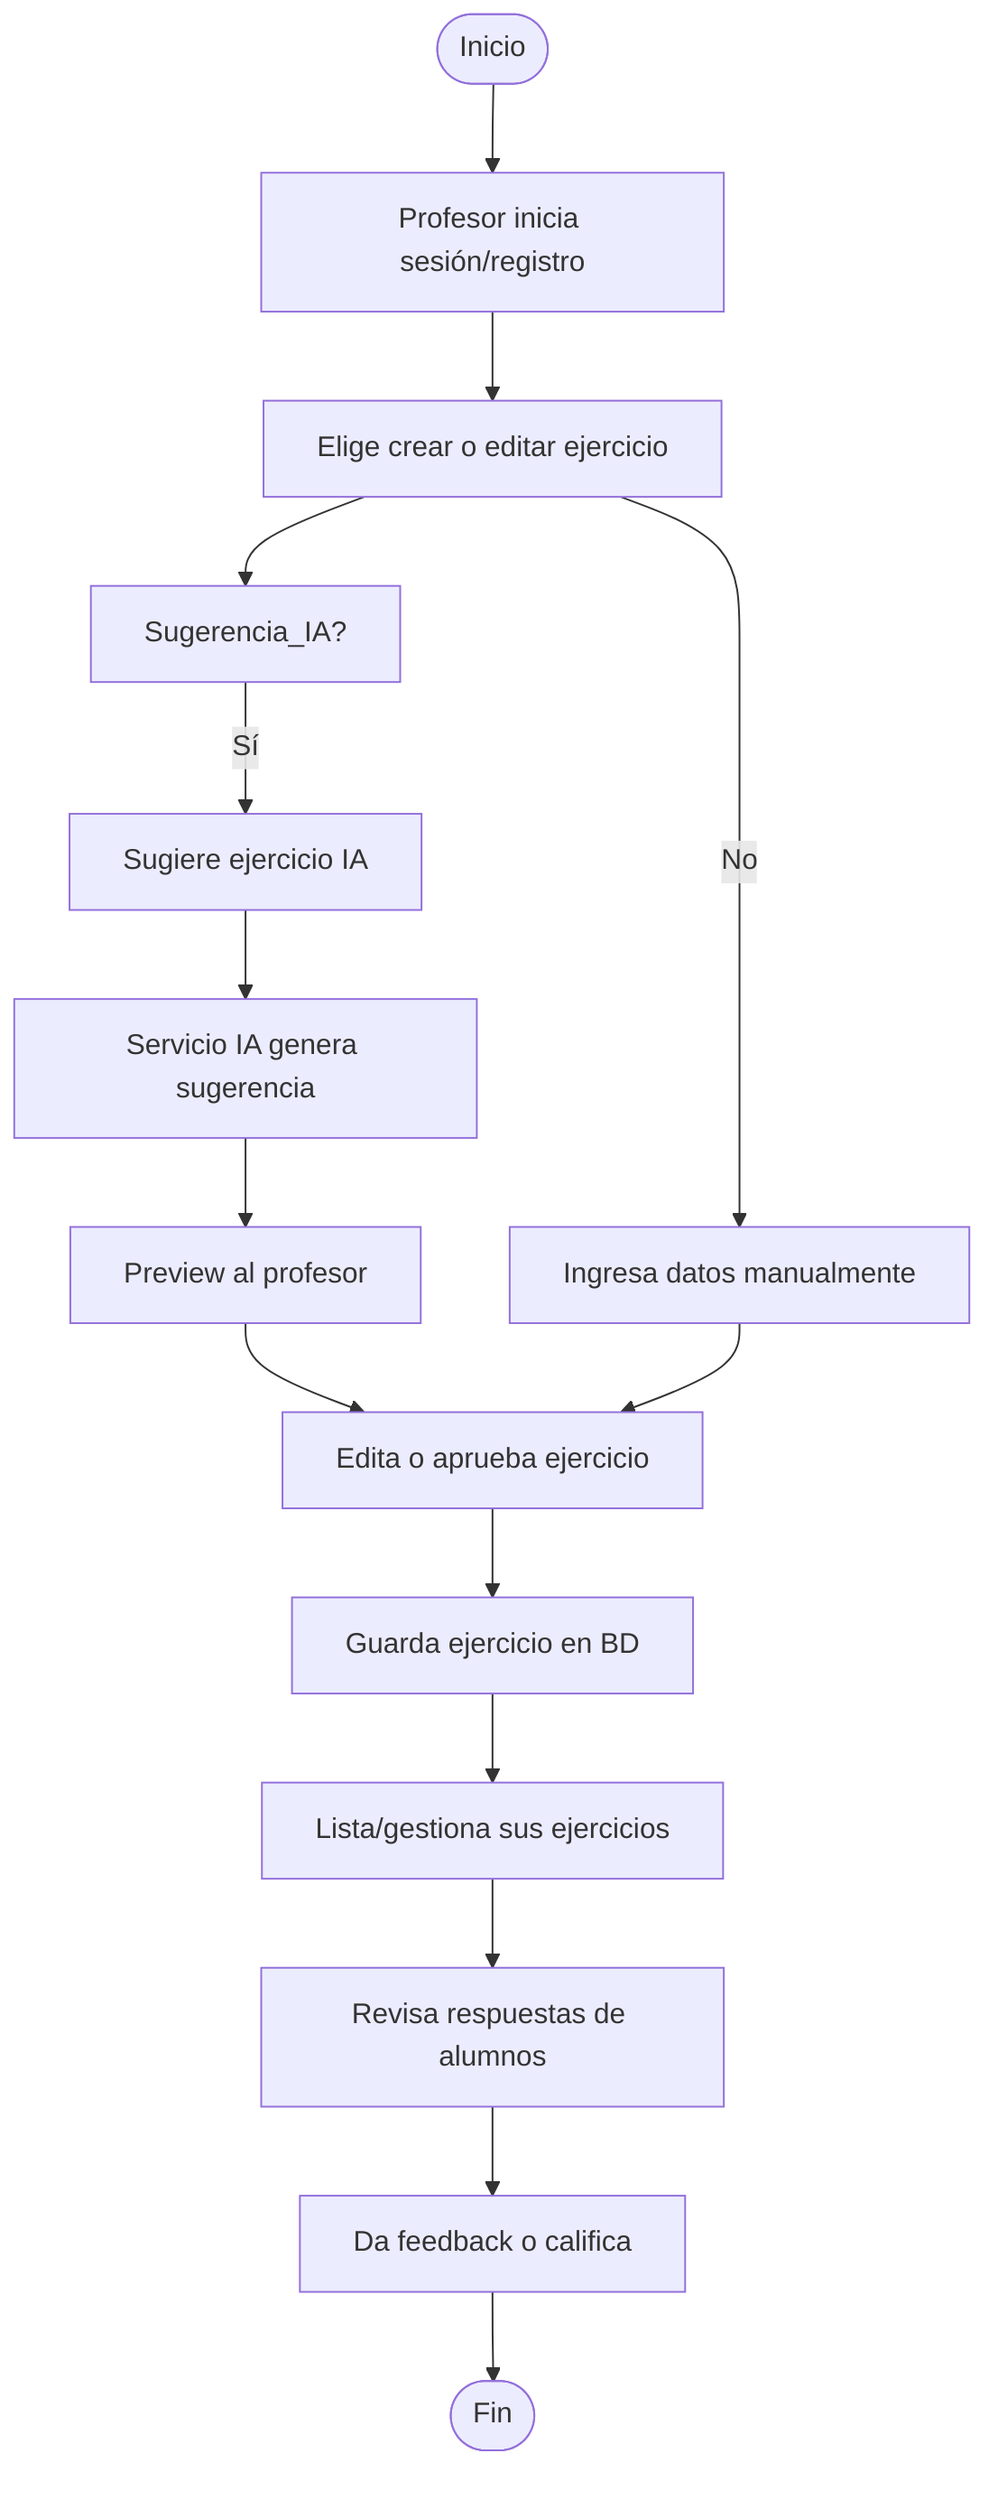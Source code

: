 flowchart TD
    InicioP([Inicio])
    LoginP[Profesor inicia sesión/registro]
    CreaEjercicio[Elige crear o editar ejercicio]
    Sugerencia_IA? -->|Sí| SolicitaIA[Sugiere ejercicio IA]
    SolicitaIA --> ServicioIA_P[Servicio IA genera sugerencia]
    ServicioIA_P --> MuestraPreview[Preview al profesor]
    CreaEjercicio -->|No| IngresaManual[Ingresa datos manualmente]
    MuestraPreview --> EditaEjercicio[Edita o aprueba ejercicio]
    IngresaManual --> EditaEjercicio
    EditaEjercicio --> GuardaEjercicio[Guarda ejercicio en BD]
    ListaEjercicios[Lista/gestiona sus ejercicios]
    GuardaEjercicio --> ListaEjercicios
    ListaEjercicios --> RevisaRespuestas[Revisa respuestas de alumnos]
    RevisaRespuestas --> DaFeedback[Da feedback o califica]
    DaFeedback --> FinP([Fin])

    InicioP --> LoginP
    LoginP --> CreaEjercicio
    CreaEjercicio --> Sugerencia_IA?